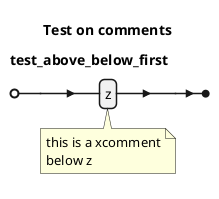 {
  "sha1": "4vgcgcqv3fojdn98j5ioo00az1cp7tt",
  "insertion": {
    "when": "2024-05-30T20:48:20.590Z",
    "url": "https://forum.plantuml.net/16694/ebnf-add-notes",
    "user": "plantuml@gmail.com"
  }
}
@startebnf
title Test on comments

test_above_below_first = z (*this is a xcomment\nbelow z*);
@endebnf
